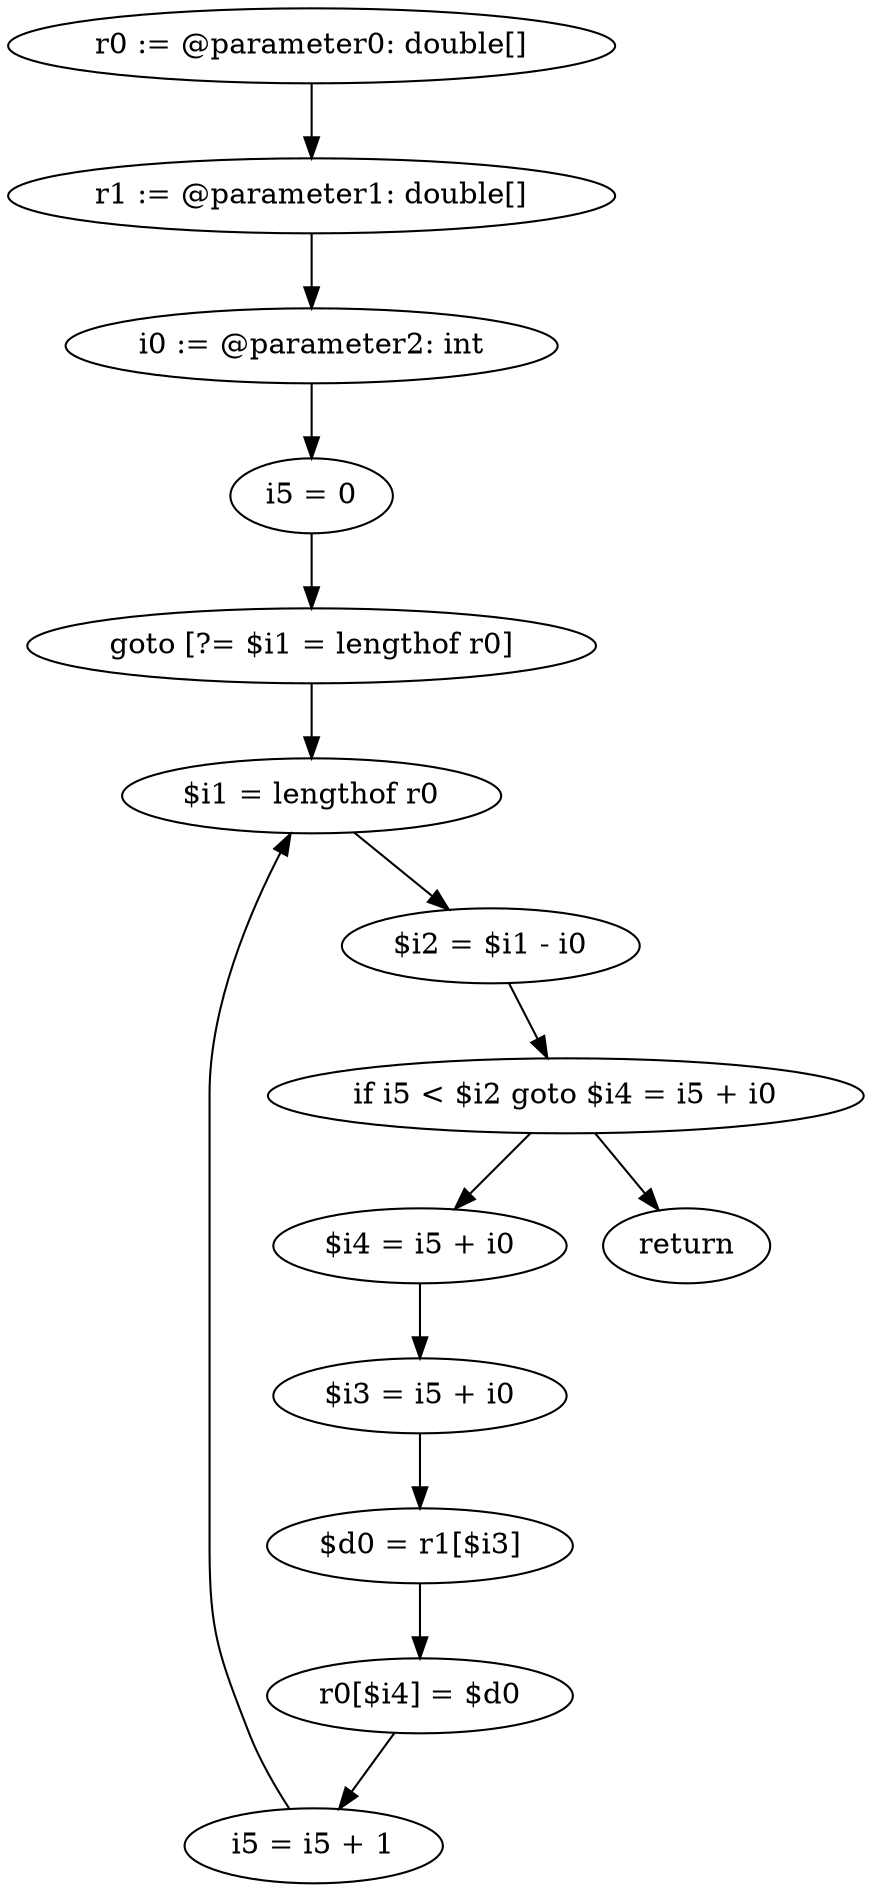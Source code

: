 digraph "unitGraph" {
    "r0 := @parameter0: double[]"
    "r1 := @parameter1: double[]"
    "i0 := @parameter2: int"
    "i5 = 0"
    "goto [?= $i1 = lengthof r0]"
    "$i4 = i5 + i0"
    "$i3 = i5 + i0"
    "$d0 = r1[$i3]"
    "r0[$i4] = $d0"
    "i5 = i5 + 1"
    "$i1 = lengthof r0"
    "$i2 = $i1 - i0"
    "if i5 < $i2 goto $i4 = i5 + i0"
    "return"
    "r0 := @parameter0: double[]"->"r1 := @parameter1: double[]";
    "r1 := @parameter1: double[]"->"i0 := @parameter2: int";
    "i0 := @parameter2: int"->"i5 = 0";
    "i5 = 0"->"goto [?= $i1 = lengthof r0]";
    "goto [?= $i1 = lengthof r0]"->"$i1 = lengthof r0";
    "$i4 = i5 + i0"->"$i3 = i5 + i0";
    "$i3 = i5 + i0"->"$d0 = r1[$i3]";
    "$d0 = r1[$i3]"->"r0[$i4] = $d0";
    "r0[$i4] = $d0"->"i5 = i5 + 1";
    "i5 = i5 + 1"->"$i1 = lengthof r0";
    "$i1 = lengthof r0"->"$i2 = $i1 - i0";
    "$i2 = $i1 - i0"->"if i5 < $i2 goto $i4 = i5 + i0";
    "if i5 < $i2 goto $i4 = i5 + i0"->"return";
    "if i5 < $i2 goto $i4 = i5 + i0"->"$i4 = i5 + i0";
}
